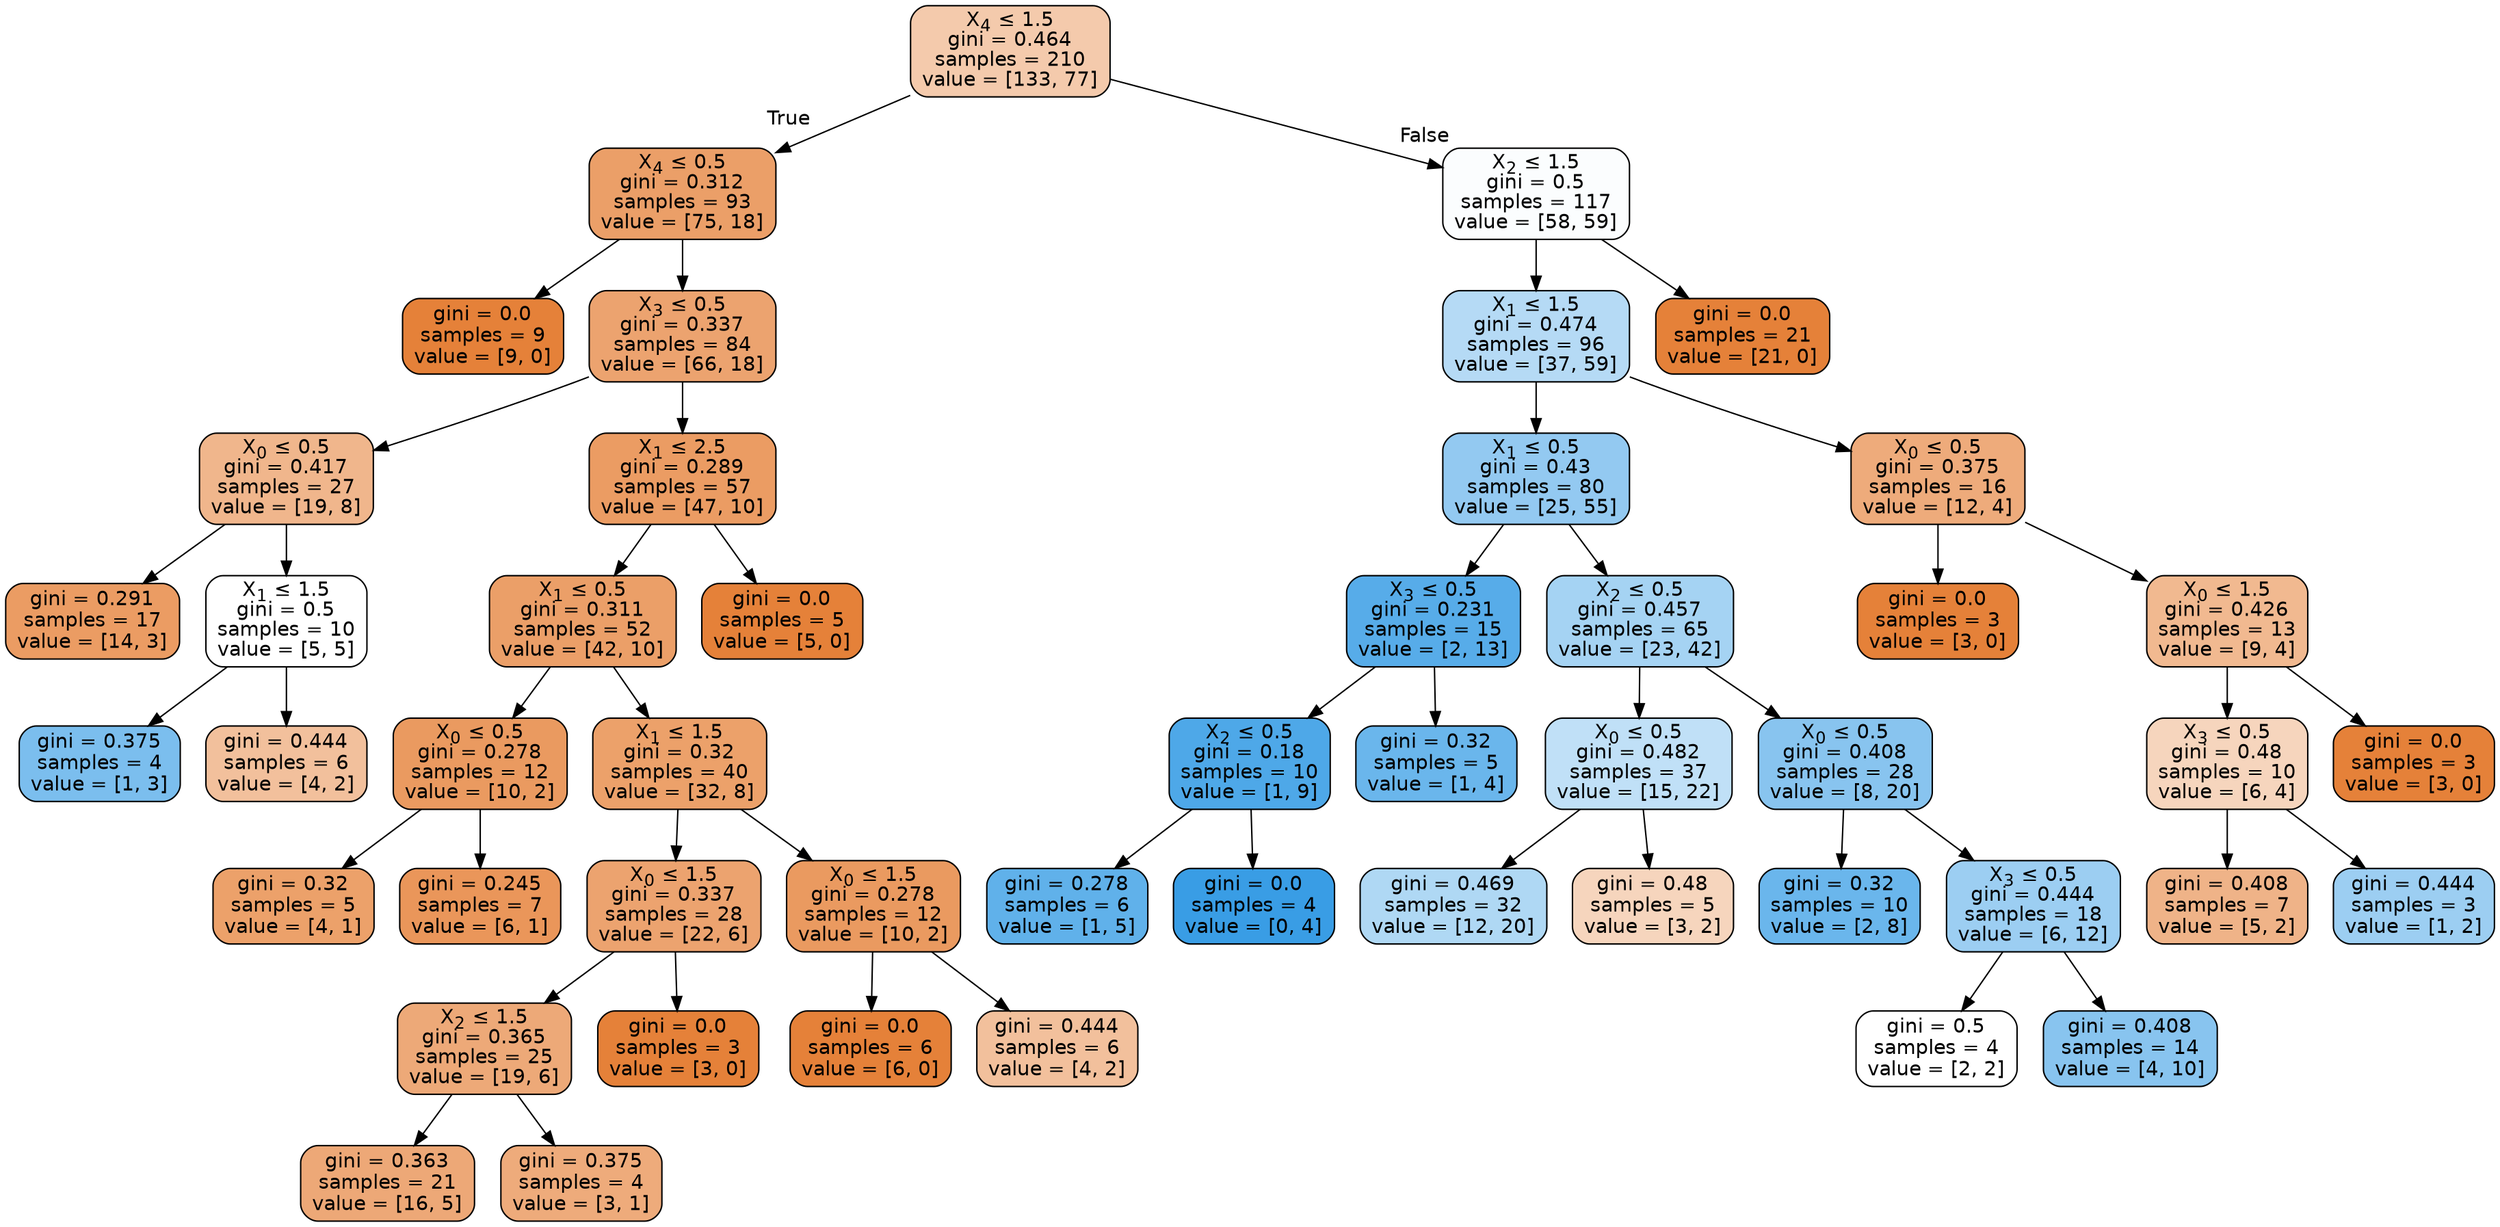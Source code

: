 digraph Tree {
node [shape=box, style="filled, rounded", color="black", fontname=helvetica] ;
edge [fontname=helvetica] ;
0 [label=<X<SUB>4</SUB> &le; 1.5<br/>gini = 0.464<br/>samples = 210<br/>value = [133, 77]>, fillcolor="#e581396b"] ;
1 [label=<X<SUB>4</SUB> &le; 0.5<br/>gini = 0.312<br/>samples = 93<br/>value = [75, 18]>, fillcolor="#e58139c2"] ;
0 -> 1 [labeldistance=2.5, labelangle=45, headlabel="True"] ;
2 [label=<gini = 0.0<br/>samples = 9<br/>value = [9, 0]>, fillcolor="#e58139ff"] ;
1 -> 2 ;
3 [label=<X<SUB>3</SUB> &le; 0.5<br/>gini = 0.337<br/>samples = 84<br/>value = [66, 18]>, fillcolor="#e58139b9"] ;
1 -> 3 ;
4 [label=<X<SUB>0</SUB> &le; 0.5<br/>gini = 0.417<br/>samples = 27<br/>value = [19, 8]>, fillcolor="#e5813994"] ;
3 -> 4 ;
5 [label=<gini = 0.291<br/>samples = 17<br/>value = [14, 3]>, fillcolor="#e58139c8"] ;
4 -> 5 ;
6 [label=<X<SUB>1</SUB> &le; 1.5<br/>gini = 0.5<br/>samples = 10<br/>value = [5, 5]>, fillcolor="#e5813900"] ;
4 -> 6 ;
7 [label=<gini = 0.375<br/>samples = 4<br/>value = [1, 3]>, fillcolor="#399de5aa"] ;
6 -> 7 ;
8 [label=<gini = 0.444<br/>samples = 6<br/>value = [4, 2]>, fillcolor="#e581397f"] ;
6 -> 8 ;
9 [label=<X<SUB>1</SUB> &le; 2.5<br/>gini = 0.289<br/>samples = 57<br/>value = [47, 10]>, fillcolor="#e58139c9"] ;
3 -> 9 ;
10 [label=<X<SUB>1</SUB> &le; 0.5<br/>gini = 0.311<br/>samples = 52<br/>value = [42, 10]>, fillcolor="#e58139c2"] ;
9 -> 10 ;
11 [label=<X<SUB>0</SUB> &le; 0.5<br/>gini = 0.278<br/>samples = 12<br/>value = [10, 2]>, fillcolor="#e58139cc"] ;
10 -> 11 ;
12 [label=<gini = 0.32<br/>samples = 5<br/>value = [4, 1]>, fillcolor="#e58139bf"] ;
11 -> 12 ;
13 [label=<gini = 0.245<br/>samples = 7<br/>value = [6, 1]>, fillcolor="#e58139d4"] ;
11 -> 13 ;
14 [label=<X<SUB>1</SUB> &le; 1.5<br/>gini = 0.32<br/>samples = 40<br/>value = [32, 8]>, fillcolor="#e58139bf"] ;
10 -> 14 ;
15 [label=<X<SUB>0</SUB> &le; 1.5<br/>gini = 0.337<br/>samples = 28<br/>value = [22, 6]>, fillcolor="#e58139b9"] ;
14 -> 15 ;
16 [label=<X<SUB>2</SUB> &le; 1.5<br/>gini = 0.365<br/>samples = 25<br/>value = [19, 6]>, fillcolor="#e58139ae"] ;
15 -> 16 ;
17 [label=<gini = 0.363<br/>samples = 21<br/>value = [16, 5]>, fillcolor="#e58139af"] ;
16 -> 17 ;
18 [label=<gini = 0.375<br/>samples = 4<br/>value = [3, 1]>, fillcolor="#e58139aa"] ;
16 -> 18 ;
19 [label=<gini = 0.0<br/>samples = 3<br/>value = [3, 0]>, fillcolor="#e58139ff"] ;
15 -> 19 ;
20 [label=<X<SUB>0</SUB> &le; 1.5<br/>gini = 0.278<br/>samples = 12<br/>value = [10, 2]>, fillcolor="#e58139cc"] ;
14 -> 20 ;
21 [label=<gini = 0.0<br/>samples = 6<br/>value = [6, 0]>, fillcolor="#e58139ff"] ;
20 -> 21 ;
22 [label=<gini = 0.444<br/>samples = 6<br/>value = [4, 2]>, fillcolor="#e581397f"] ;
20 -> 22 ;
23 [label=<gini = 0.0<br/>samples = 5<br/>value = [5, 0]>, fillcolor="#e58139ff"] ;
9 -> 23 ;
24 [label=<X<SUB>2</SUB> &le; 1.5<br/>gini = 0.5<br/>samples = 117<br/>value = [58, 59]>, fillcolor="#399de504"] ;
0 -> 24 [labeldistance=2.5, labelangle=-45, headlabel="False"] ;
25 [label=<X<SUB>1</SUB> &le; 1.5<br/>gini = 0.474<br/>samples = 96<br/>value = [37, 59]>, fillcolor="#399de55f"] ;
24 -> 25 ;
26 [label=<X<SUB>1</SUB> &le; 0.5<br/>gini = 0.43<br/>samples = 80<br/>value = [25, 55]>, fillcolor="#399de58b"] ;
25 -> 26 ;
27 [label=<X<SUB>3</SUB> &le; 0.5<br/>gini = 0.231<br/>samples = 15<br/>value = [2, 13]>, fillcolor="#399de5d8"] ;
26 -> 27 ;
28 [label=<X<SUB>2</SUB> &le; 0.5<br/>gini = 0.18<br/>samples = 10<br/>value = [1, 9]>, fillcolor="#399de5e3"] ;
27 -> 28 ;
29 [label=<gini = 0.278<br/>samples = 6<br/>value = [1, 5]>, fillcolor="#399de5cc"] ;
28 -> 29 ;
30 [label=<gini = 0.0<br/>samples = 4<br/>value = [0, 4]>, fillcolor="#399de5ff"] ;
28 -> 30 ;
31 [label=<gini = 0.32<br/>samples = 5<br/>value = [1, 4]>, fillcolor="#399de5bf"] ;
27 -> 31 ;
32 [label=<X<SUB>2</SUB> &le; 0.5<br/>gini = 0.457<br/>samples = 65<br/>value = [23, 42]>, fillcolor="#399de573"] ;
26 -> 32 ;
33 [label=<X<SUB>0</SUB> &le; 0.5<br/>gini = 0.482<br/>samples = 37<br/>value = [15, 22]>, fillcolor="#399de551"] ;
32 -> 33 ;
34 [label=<gini = 0.469<br/>samples = 32<br/>value = [12, 20]>, fillcolor="#399de566"] ;
33 -> 34 ;
35 [label=<gini = 0.48<br/>samples = 5<br/>value = [3, 2]>, fillcolor="#e5813955"] ;
33 -> 35 ;
36 [label=<X<SUB>0</SUB> &le; 0.5<br/>gini = 0.408<br/>samples = 28<br/>value = [8, 20]>, fillcolor="#399de599"] ;
32 -> 36 ;
37 [label=<gini = 0.32<br/>samples = 10<br/>value = [2, 8]>, fillcolor="#399de5bf"] ;
36 -> 37 ;
38 [label=<X<SUB>3</SUB> &le; 0.5<br/>gini = 0.444<br/>samples = 18<br/>value = [6, 12]>, fillcolor="#399de57f"] ;
36 -> 38 ;
39 [label=<gini = 0.5<br/>samples = 4<br/>value = [2, 2]>, fillcolor="#e5813900"] ;
38 -> 39 ;
40 [label=<gini = 0.408<br/>samples = 14<br/>value = [4, 10]>, fillcolor="#399de599"] ;
38 -> 40 ;
41 [label=<X<SUB>0</SUB> &le; 0.5<br/>gini = 0.375<br/>samples = 16<br/>value = [12, 4]>, fillcolor="#e58139aa"] ;
25 -> 41 ;
42 [label=<gini = 0.0<br/>samples = 3<br/>value = [3, 0]>, fillcolor="#e58139ff"] ;
41 -> 42 ;
43 [label=<X<SUB>0</SUB> &le; 1.5<br/>gini = 0.426<br/>samples = 13<br/>value = [9, 4]>, fillcolor="#e581398e"] ;
41 -> 43 ;
44 [label=<X<SUB>3</SUB> &le; 0.5<br/>gini = 0.48<br/>samples = 10<br/>value = [6, 4]>, fillcolor="#e5813955"] ;
43 -> 44 ;
45 [label=<gini = 0.408<br/>samples = 7<br/>value = [5, 2]>, fillcolor="#e5813999"] ;
44 -> 45 ;
46 [label=<gini = 0.444<br/>samples = 3<br/>value = [1, 2]>, fillcolor="#399de57f"] ;
44 -> 46 ;
47 [label=<gini = 0.0<br/>samples = 3<br/>value = [3, 0]>, fillcolor="#e58139ff"] ;
43 -> 47 ;
48 [label=<gini = 0.0<br/>samples = 21<br/>value = [21, 0]>, fillcolor="#e58139ff"] ;
24 -> 48 ;
}